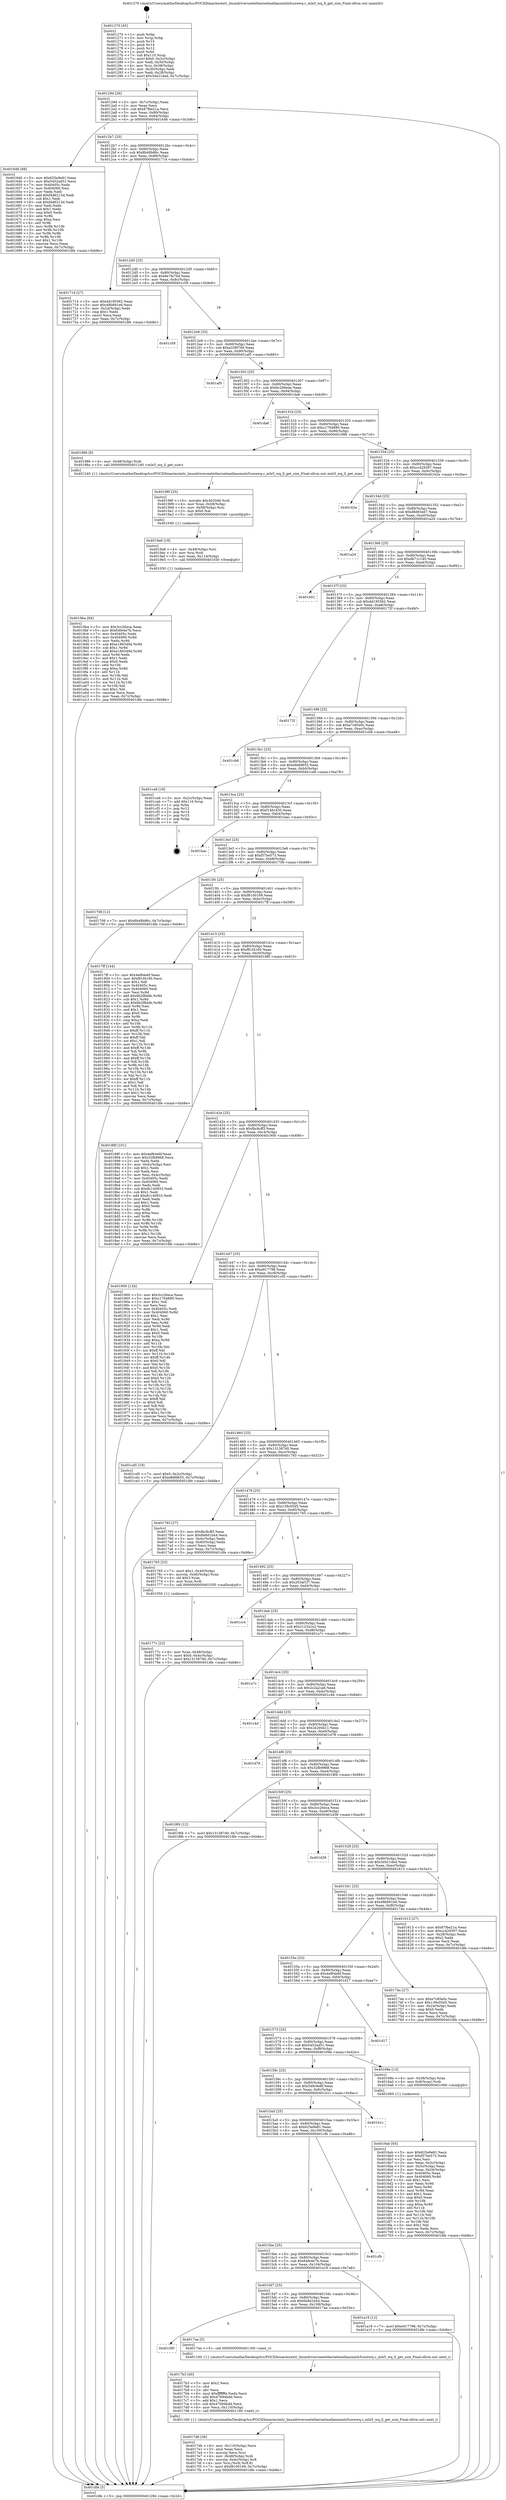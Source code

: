 digraph "0x401270" {
  label = "0x401270 (/mnt/c/Users/mathe/Desktop/tcc/POCII/binaries/extr_linuxdriversnetethernetmellanoxmlx5corewq.c_mlx5_wq_ll_get_size_Final-ollvm.out::main(0))"
  labelloc = "t"
  node[shape=record]

  Entry [label="",width=0.3,height=0.3,shape=circle,fillcolor=black,style=filled]
  "0x40129d" [label="{
     0x40129d [26]\l
     | [instrs]\l
     &nbsp;&nbsp;0x40129d \<+3\>: mov -0x7c(%rbp),%eax\l
     &nbsp;&nbsp;0x4012a0 \<+2\>: mov %eax,%ecx\l
     &nbsp;&nbsp;0x4012a2 \<+6\>: sub $0x87fbe21a,%ecx\l
     &nbsp;&nbsp;0x4012a8 \<+3\>: mov %eax,-0x80(%rbp)\l
     &nbsp;&nbsp;0x4012ab \<+6\>: mov %ecx,-0x84(%rbp)\l
     &nbsp;&nbsp;0x4012b1 \<+6\>: je 0000000000401646 \<main+0x3d6\>\l
  }"]
  "0x401646" [label="{
     0x401646 [88]\l
     | [instrs]\l
     &nbsp;&nbsp;0x401646 \<+5\>: mov $0x625e9e81,%eax\l
     &nbsp;&nbsp;0x40164b \<+5\>: mov $0x5452ad51,%ecx\l
     &nbsp;&nbsp;0x401650 \<+7\>: mov 0x40405c,%edx\l
     &nbsp;&nbsp;0x401657 \<+7\>: mov 0x404060,%esi\l
     &nbsp;&nbsp;0x40165e \<+2\>: mov %edx,%edi\l
     &nbsp;&nbsp;0x401660 \<+6\>: add $0xf4d6213d,%edi\l
     &nbsp;&nbsp;0x401666 \<+3\>: sub $0x1,%edi\l
     &nbsp;&nbsp;0x401669 \<+6\>: sub $0xf4d6213d,%edi\l
     &nbsp;&nbsp;0x40166f \<+3\>: imul %edi,%edx\l
     &nbsp;&nbsp;0x401672 \<+3\>: and $0x1,%edx\l
     &nbsp;&nbsp;0x401675 \<+3\>: cmp $0x0,%edx\l
     &nbsp;&nbsp;0x401678 \<+4\>: sete %r8b\l
     &nbsp;&nbsp;0x40167c \<+3\>: cmp $0xa,%esi\l
     &nbsp;&nbsp;0x40167f \<+4\>: setl %r9b\l
     &nbsp;&nbsp;0x401683 \<+3\>: mov %r8b,%r10b\l
     &nbsp;&nbsp;0x401686 \<+3\>: and %r9b,%r10b\l
     &nbsp;&nbsp;0x401689 \<+3\>: xor %r9b,%r8b\l
     &nbsp;&nbsp;0x40168c \<+3\>: or %r8b,%r10b\l
     &nbsp;&nbsp;0x40168f \<+4\>: test $0x1,%r10b\l
     &nbsp;&nbsp;0x401693 \<+3\>: cmovne %ecx,%eax\l
     &nbsp;&nbsp;0x401696 \<+3\>: mov %eax,-0x7c(%rbp)\l
     &nbsp;&nbsp;0x401699 \<+5\>: jmp 0000000000401dfe \<main+0xb8e\>\l
  }"]
  "0x4012b7" [label="{
     0x4012b7 [25]\l
     | [instrs]\l
     &nbsp;&nbsp;0x4012b7 \<+5\>: jmp 00000000004012bc \<main+0x4c\>\l
     &nbsp;&nbsp;0x4012bc \<+3\>: mov -0x80(%rbp),%eax\l
     &nbsp;&nbsp;0x4012bf \<+5\>: sub $0x8b48b86c,%eax\l
     &nbsp;&nbsp;0x4012c4 \<+6\>: mov %eax,-0x88(%rbp)\l
     &nbsp;&nbsp;0x4012ca \<+6\>: je 0000000000401714 \<main+0x4a4\>\l
  }"]
  Exit [label="",width=0.3,height=0.3,shape=circle,fillcolor=black,style=filled,peripheries=2]
  "0x401714" [label="{
     0x401714 [27]\l
     | [instrs]\l
     &nbsp;&nbsp;0x401714 \<+5\>: mov $0xdd195562,%eax\l
     &nbsp;&nbsp;0x401719 \<+5\>: mov $0x48b891e6,%ecx\l
     &nbsp;&nbsp;0x40171e \<+3\>: mov -0x24(%rbp),%edx\l
     &nbsp;&nbsp;0x401721 \<+3\>: cmp $0x1,%edx\l
     &nbsp;&nbsp;0x401724 \<+3\>: cmovl %ecx,%eax\l
     &nbsp;&nbsp;0x401727 \<+3\>: mov %eax,-0x7c(%rbp)\l
     &nbsp;&nbsp;0x40172a \<+5\>: jmp 0000000000401dfe \<main+0xb8e\>\l
  }"]
  "0x4012d0" [label="{
     0x4012d0 [25]\l
     | [instrs]\l
     &nbsp;&nbsp;0x4012d0 \<+5\>: jmp 00000000004012d5 \<main+0x65\>\l
     &nbsp;&nbsp;0x4012d5 \<+3\>: mov -0x80(%rbp),%eax\l
     &nbsp;&nbsp;0x4012d8 \<+5\>: sub $0x8e7fa7bd,%eax\l
     &nbsp;&nbsp;0x4012dd \<+6\>: mov %eax,-0x8c(%rbp)\l
     &nbsp;&nbsp;0x4012e3 \<+6\>: je 0000000000401c59 \<main+0x9e9\>\l
  }"]
  "0x4019ba" [label="{
     0x4019ba [94]\l
     | [instrs]\l
     &nbsp;&nbsp;0x4019ba \<+5\>: mov $0x3cc26eca,%eax\l
     &nbsp;&nbsp;0x4019bf \<+5\>: mov $0x64fe4e7b,%ecx\l
     &nbsp;&nbsp;0x4019c4 \<+7\>: mov 0x40405c,%edx\l
     &nbsp;&nbsp;0x4019cb \<+8\>: mov 0x404060,%r8d\l
     &nbsp;&nbsp;0x4019d3 \<+3\>: mov %edx,%r9d\l
     &nbsp;&nbsp;0x4019d6 \<+7\>: sub $0xe189349d,%r9d\l
     &nbsp;&nbsp;0x4019dd \<+4\>: sub $0x1,%r9d\l
     &nbsp;&nbsp;0x4019e1 \<+7\>: add $0xe189349d,%r9d\l
     &nbsp;&nbsp;0x4019e8 \<+4\>: imul %r9d,%edx\l
     &nbsp;&nbsp;0x4019ec \<+3\>: and $0x1,%edx\l
     &nbsp;&nbsp;0x4019ef \<+3\>: cmp $0x0,%edx\l
     &nbsp;&nbsp;0x4019f2 \<+4\>: sete %r10b\l
     &nbsp;&nbsp;0x4019f6 \<+4\>: cmp $0xa,%r8d\l
     &nbsp;&nbsp;0x4019fa \<+4\>: setl %r11b\l
     &nbsp;&nbsp;0x4019fe \<+3\>: mov %r10b,%bl\l
     &nbsp;&nbsp;0x401a01 \<+3\>: and %r11b,%bl\l
     &nbsp;&nbsp;0x401a04 \<+3\>: xor %r11b,%r10b\l
     &nbsp;&nbsp;0x401a07 \<+3\>: or %r10b,%bl\l
     &nbsp;&nbsp;0x401a0a \<+3\>: test $0x1,%bl\l
     &nbsp;&nbsp;0x401a0d \<+3\>: cmovne %ecx,%eax\l
     &nbsp;&nbsp;0x401a10 \<+3\>: mov %eax,-0x7c(%rbp)\l
     &nbsp;&nbsp;0x401a13 \<+5\>: jmp 0000000000401dfe \<main+0xb8e\>\l
  }"]
  "0x401c59" [label="{
     0x401c59\l
  }", style=dashed]
  "0x4012e9" [label="{
     0x4012e9 [25]\l
     | [instrs]\l
     &nbsp;&nbsp;0x4012e9 \<+5\>: jmp 00000000004012ee \<main+0x7e\>\l
     &nbsp;&nbsp;0x4012ee \<+3\>: mov -0x80(%rbp),%eax\l
     &nbsp;&nbsp;0x4012f1 \<+5\>: sub $0xa338f766,%eax\l
     &nbsp;&nbsp;0x4012f6 \<+6\>: mov %eax,-0x90(%rbp)\l
     &nbsp;&nbsp;0x4012fc \<+6\>: je 0000000000401af5 \<main+0x885\>\l
  }"]
  "0x4019a8" [label="{
     0x4019a8 [18]\l
     | [instrs]\l
     &nbsp;&nbsp;0x4019a8 \<+4\>: mov -0x48(%rbp),%rsi\l
     &nbsp;&nbsp;0x4019ac \<+3\>: mov %rsi,%rdi\l
     &nbsp;&nbsp;0x4019af \<+6\>: mov %eax,-0x114(%rbp)\l
     &nbsp;&nbsp;0x4019b5 \<+5\>: call 0000000000401030 \<free@plt\>\l
     | [calls]\l
     &nbsp;&nbsp;0x401030 \{1\} (unknown)\l
  }"]
  "0x401af5" [label="{
     0x401af5\l
  }", style=dashed]
  "0x401302" [label="{
     0x401302 [25]\l
     | [instrs]\l
     &nbsp;&nbsp;0x401302 \<+5\>: jmp 0000000000401307 \<main+0x97\>\l
     &nbsp;&nbsp;0x401307 \<+3\>: mov -0x80(%rbp),%eax\l
     &nbsp;&nbsp;0x40130a \<+5\>: sub $0xbc266eae,%eax\l
     &nbsp;&nbsp;0x40130f \<+6\>: mov %eax,-0x94(%rbp)\l
     &nbsp;&nbsp;0x401315 \<+6\>: je 0000000000401da6 \<main+0xb36\>\l
  }"]
  "0x40198f" [label="{
     0x40198f [25]\l
     | [instrs]\l
     &nbsp;&nbsp;0x40198f \<+10\>: movabs $0x4020d6,%rdi\l
     &nbsp;&nbsp;0x401999 \<+4\>: mov %rax,-0x58(%rbp)\l
     &nbsp;&nbsp;0x40199d \<+4\>: mov -0x58(%rbp),%rsi\l
     &nbsp;&nbsp;0x4019a1 \<+2\>: mov $0x0,%al\l
     &nbsp;&nbsp;0x4019a3 \<+5\>: call 0000000000401040 \<printf@plt\>\l
     | [calls]\l
     &nbsp;&nbsp;0x401040 \{1\} (unknown)\l
  }"]
  "0x401da6" [label="{
     0x401da6\l
  }", style=dashed]
  "0x40131b" [label="{
     0x40131b [25]\l
     | [instrs]\l
     &nbsp;&nbsp;0x40131b \<+5\>: jmp 0000000000401320 \<main+0xb0\>\l
     &nbsp;&nbsp;0x401320 \<+3\>: mov -0x80(%rbp),%eax\l
     &nbsp;&nbsp;0x401323 \<+5\>: sub $0xc1764890,%eax\l
     &nbsp;&nbsp;0x401328 \<+6\>: mov %eax,-0x98(%rbp)\l
     &nbsp;&nbsp;0x40132e \<+6\>: je 0000000000401986 \<main+0x716\>\l
  }"]
  "0x4017db" [label="{
     0x4017db [36]\l
     | [instrs]\l
     &nbsp;&nbsp;0x4017db \<+6\>: mov -0x110(%rbp),%ecx\l
     &nbsp;&nbsp;0x4017e1 \<+3\>: imul %eax,%ecx\l
     &nbsp;&nbsp;0x4017e4 \<+3\>: movslq %ecx,%rsi\l
     &nbsp;&nbsp;0x4017e7 \<+4\>: mov -0x48(%rbp),%rdi\l
     &nbsp;&nbsp;0x4017eb \<+4\>: movslq -0x4c(%rbp),%r8\l
     &nbsp;&nbsp;0x4017ef \<+4\>: mov %rsi,(%rdi,%r8,8)\l
     &nbsp;&nbsp;0x4017f3 \<+7\>: movl $0xf8100169,-0x7c(%rbp)\l
     &nbsp;&nbsp;0x4017fa \<+5\>: jmp 0000000000401dfe \<main+0xb8e\>\l
  }"]
  "0x401986" [label="{
     0x401986 [9]\l
     | [instrs]\l
     &nbsp;&nbsp;0x401986 \<+4\>: mov -0x48(%rbp),%rdi\l
     &nbsp;&nbsp;0x40198a \<+5\>: call 0000000000401240 \<mlx5_wq_ll_get_size\>\l
     | [calls]\l
     &nbsp;&nbsp;0x401240 \{1\} (/mnt/c/Users/mathe/Desktop/tcc/POCII/binaries/extr_linuxdriversnetethernetmellanoxmlx5corewq.c_mlx5_wq_ll_get_size_Final-ollvm.out::mlx5_wq_ll_get_size)\l
  }"]
  "0x401334" [label="{
     0x401334 [25]\l
     | [instrs]\l
     &nbsp;&nbsp;0x401334 \<+5\>: jmp 0000000000401339 \<main+0xc9\>\l
     &nbsp;&nbsp;0x401339 \<+3\>: mov -0x80(%rbp),%eax\l
     &nbsp;&nbsp;0x40133c \<+5\>: sub $0xcc429397,%eax\l
     &nbsp;&nbsp;0x401341 \<+6\>: mov %eax,-0x9c(%rbp)\l
     &nbsp;&nbsp;0x401347 \<+6\>: je 000000000040162e \<main+0x3be\>\l
  }"]
  "0x4017b3" [label="{
     0x4017b3 [40]\l
     | [instrs]\l
     &nbsp;&nbsp;0x4017b3 \<+5\>: mov $0x2,%ecx\l
     &nbsp;&nbsp;0x4017b8 \<+1\>: cltd\l
     &nbsp;&nbsp;0x4017b9 \<+2\>: idiv %ecx\l
     &nbsp;&nbsp;0x4017bb \<+6\>: imul $0xfffffffe,%edx,%ecx\l
     &nbsp;&nbsp;0x4017c1 \<+6\>: add $0x47b94bdd,%ecx\l
     &nbsp;&nbsp;0x4017c7 \<+3\>: add $0x1,%ecx\l
     &nbsp;&nbsp;0x4017ca \<+6\>: sub $0x47b94bdd,%ecx\l
     &nbsp;&nbsp;0x4017d0 \<+6\>: mov %ecx,-0x110(%rbp)\l
     &nbsp;&nbsp;0x4017d6 \<+5\>: call 0000000000401160 \<next_i\>\l
     | [calls]\l
     &nbsp;&nbsp;0x401160 \{1\} (/mnt/c/Users/mathe/Desktop/tcc/POCII/binaries/extr_linuxdriversnetethernetmellanoxmlx5corewq.c_mlx5_wq_ll_get_size_Final-ollvm.out::next_i)\l
  }"]
  "0x40162e" [label="{
     0x40162e\l
  }", style=dashed]
  "0x40134d" [label="{
     0x40134d [25]\l
     | [instrs]\l
     &nbsp;&nbsp;0x40134d \<+5\>: jmp 0000000000401352 \<main+0xe2\>\l
     &nbsp;&nbsp;0x401352 \<+3\>: mov -0x80(%rbp),%eax\l
     &nbsp;&nbsp;0x401355 \<+5\>: sub $0xd8d83ed7,%eax\l
     &nbsp;&nbsp;0x40135a \<+6\>: mov %eax,-0xa0(%rbp)\l
     &nbsp;&nbsp;0x401360 \<+6\>: je 0000000000401a24 \<main+0x7b4\>\l
  }"]
  "0x4015f0" [label="{
     0x4015f0\l
  }", style=dashed]
  "0x401a24" [label="{
     0x401a24\l
  }", style=dashed]
  "0x401366" [label="{
     0x401366 [25]\l
     | [instrs]\l
     &nbsp;&nbsp;0x401366 \<+5\>: jmp 000000000040136b \<main+0xfb\>\l
     &nbsp;&nbsp;0x40136b \<+3\>: mov -0x80(%rbp),%eax\l
     &nbsp;&nbsp;0x40136e \<+5\>: sub $0xdb71c140,%eax\l
     &nbsp;&nbsp;0x401373 \<+6\>: mov %eax,-0xa4(%rbp)\l
     &nbsp;&nbsp;0x401379 \<+6\>: je 0000000000401b01 \<main+0x891\>\l
  }"]
  "0x4017ae" [label="{
     0x4017ae [5]\l
     | [instrs]\l
     &nbsp;&nbsp;0x4017ae \<+5\>: call 0000000000401160 \<next_i\>\l
     | [calls]\l
     &nbsp;&nbsp;0x401160 \{1\} (/mnt/c/Users/mathe/Desktop/tcc/POCII/binaries/extr_linuxdriversnetethernetmellanoxmlx5corewq.c_mlx5_wq_ll_get_size_Final-ollvm.out::next_i)\l
  }"]
  "0x401b01" [label="{
     0x401b01\l
  }", style=dashed]
  "0x40137f" [label="{
     0x40137f [25]\l
     | [instrs]\l
     &nbsp;&nbsp;0x40137f \<+5\>: jmp 0000000000401384 \<main+0x114\>\l
     &nbsp;&nbsp;0x401384 \<+3\>: mov -0x80(%rbp),%eax\l
     &nbsp;&nbsp;0x401387 \<+5\>: sub $0xdd195562,%eax\l
     &nbsp;&nbsp;0x40138c \<+6\>: mov %eax,-0xa8(%rbp)\l
     &nbsp;&nbsp;0x401392 \<+6\>: je 000000000040172f \<main+0x4bf\>\l
  }"]
  "0x4015d7" [label="{
     0x4015d7 [25]\l
     | [instrs]\l
     &nbsp;&nbsp;0x4015d7 \<+5\>: jmp 00000000004015dc \<main+0x36c\>\l
     &nbsp;&nbsp;0x4015dc \<+3\>: mov -0x80(%rbp),%eax\l
     &nbsp;&nbsp;0x4015df \<+5\>: sub $0x6b8d1b44,%eax\l
     &nbsp;&nbsp;0x4015e4 \<+6\>: mov %eax,-0x108(%rbp)\l
     &nbsp;&nbsp;0x4015ea \<+6\>: je 00000000004017ae \<main+0x53e\>\l
  }"]
  "0x40172f" [label="{
     0x40172f\l
  }", style=dashed]
  "0x401398" [label="{
     0x401398 [25]\l
     | [instrs]\l
     &nbsp;&nbsp;0x401398 \<+5\>: jmp 000000000040139d \<main+0x12d\>\l
     &nbsp;&nbsp;0x40139d \<+3\>: mov -0x80(%rbp),%eax\l
     &nbsp;&nbsp;0x4013a0 \<+5\>: sub $0xe7c85e0c,%eax\l
     &nbsp;&nbsp;0x4013a5 \<+6\>: mov %eax,-0xac(%rbp)\l
     &nbsp;&nbsp;0x4013ab \<+6\>: je 0000000000401cb8 \<main+0xa48\>\l
  }"]
  "0x401a18" [label="{
     0x401a18 [12]\l
     | [instrs]\l
     &nbsp;&nbsp;0x401a18 \<+7\>: movl $0xe917798,-0x7c(%rbp)\l
     &nbsp;&nbsp;0x401a1f \<+5\>: jmp 0000000000401dfe \<main+0xb8e\>\l
  }"]
  "0x401cb8" [label="{
     0x401cb8\l
  }", style=dashed]
  "0x4013b1" [label="{
     0x4013b1 [25]\l
     | [instrs]\l
     &nbsp;&nbsp;0x4013b1 \<+5\>: jmp 00000000004013b6 \<main+0x146\>\l
     &nbsp;&nbsp;0x4013b6 \<+3\>: mov -0x80(%rbp),%eax\l
     &nbsp;&nbsp;0x4013b9 \<+5\>: sub $0xe8dfd655,%eax\l
     &nbsp;&nbsp;0x4013be \<+6\>: mov %eax,-0xb0(%rbp)\l
     &nbsp;&nbsp;0x4013c4 \<+6\>: je 0000000000401ce8 \<main+0xa78\>\l
  }"]
  "0x4015be" [label="{
     0x4015be [25]\l
     | [instrs]\l
     &nbsp;&nbsp;0x4015be \<+5\>: jmp 00000000004015c3 \<main+0x353\>\l
     &nbsp;&nbsp;0x4015c3 \<+3\>: mov -0x80(%rbp),%eax\l
     &nbsp;&nbsp;0x4015c6 \<+5\>: sub $0x64fe4e7b,%eax\l
     &nbsp;&nbsp;0x4015cb \<+6\>: mov %eax,-0x104(%rbp)\l
     &nbsp;&nbsp;0x4015d1 \<+6\>: je 0000000000401a18 \<main+0x7a8\>\l
  }"]
  "0x401ce8" [label="{
     0x401ce8 [19]\l
     | [instrs]\l
     &nbsp;&nbsp;0x401ce8 \<+3\>: mov -0x2c(%rbp),%eax\l
     &nbsp;&nbsp;0x401ceb \<+7\>: add $0x110,%rsp\l
     &nbsp;&nbsp;0x401cf2 \<+1\>: pop %rbx\l
     &nbsp;&nbsp;0x401cf3 \<+2\>: pop %r12\l
     &nbsp;&nbsp;0x401cf5 \<+2\>: pop %r14\l
     &nbsp;&nbsp;0x401cf7 \<+2\>: pop %r15\l
     &nbsp;&nbsp;0x401cf9 \<+1\>: pop %rbp\l
     &nbsp;&nbsp;0x401cfa \<+1\>: ret\l
  }"]
  "0x4013ca" [label="{
     0x4013ca [25]\l
     | [instrs]\l
     &nbsp;&nbsp;0x4013ca \<+5\>: jmp 00000000004013cf \<main+0x15f\>\l
     &nbsp;&nbsp;0x4013cf \<+3\>: mov -0x80(%rbp),%eax\l
     &nbsp;&nbsp;0x4013d2 \<+5\>: sub $0xf146c430,%eax\l
     &nbsp;&nbsp;0x4013d7 \<+6\>: mov %eax,-0xb4(%rbp)\l
     &nbsp;&nbsp;0x4013dd \<+6\>: je 0000000000401bac \<main+0x93c\>\l
  }"]
  "0x401cfb" [label="{
     0x401cfb\l
  }", style=dashed]
  "0x401bac" [label="{
     0x401bac\l
  }", style=dashed]
  "0x4013e3" [label="{
     0x4013e3 [25]\l
     | [instrs]\l
     &nbsp;&nbsp;0x4013e3 \<+5\>: jmp 00000000004013e8 \<main+0x178\>\l
     &nbsp;&nbsp;0x4013e8 \<+3\>: mov -0x80(%rbp),%eax\l
     &nbsp;&nbsp;0x4013eb \<+5\>: sub $0xf57be573,%eax\l
     &nbsp;&nbsp;0x4013f0 \<+6\>: mov %eax,-0xb8(%rbp)\l
     &nbsp;&nbsp;0x4013f6 \<+6\>: je 0000000000401708 \<main+0x498\>\l
  }"]
  "0x4015a5" [label="{
     0x4015a5 [25]\l
     | [instrs]\l
     &nbsp;&nbsp;0x4015a5 \<+5\>: jmp 00000000004015aa \<main+0x33a\>\l
     &nbsp;&nbsp;0x4015aa \<+3\>: mov -0x80(%rbp),%eax\l
     &nbsp;&nbsp;0x4015ad \<+5\>: sub $0x625e9e81,%eax\l
     &nbsp;&nbsp;0x4015b2 \<+6\>: mov %eax,-0x100(%rbp)\l
     &nbsp;&nbsp;0x4015b8 \<+6\>: je 0000000000401cfb \<main+0xa8b\>\l
  }"]
  "0x401708" [label="{
     0x401708 [12]\l
     | [instrs]\l
     &nbsp;&nbsp;0x401708 \<+7\>: movl $0x8b48b86c,-0x7c(%rbp)\l
     &nbsp;&nbsp;0x40170f \<+5\>: jmp 0000000000401dfe \<main+0xb8e\>\l
  }"]
  "0x4013fc" [label="{
     0x4013fc [25]\l
     | [instrs]\l
     &nbsp;&nbsp;0x4013fc \<+5\>: jmp 0000000000401401 \<main+0x191\>\l
     &nbsp;&nbsp;0x401401 \<+3\>: mov -0x80(%rbp),%eax\l
     &nbsp;&nbsp;0x401404 \<+5\>: sub $0xf8100169,%eax\l
     &nbsp;&nbsp;0x401409 \<+6\>: mov %eax,-0xbc(%rbp)\l
     &nbsp;&nbsp;0x40140f \<+6\>: je 00000000004017ff \<main+0x58f\>\l
  }"]
  "0x401b1c" [label="{
     0x401b1c\l
  }", style=dashed]
  "0x4017ff" [label="{
     0x4017ff [144]\l
     | [instrs]\l
     &nbsp;&nbsp;0x4017ff \<+5\>: mov $0x4ef64e6f,%eax\l
     &nbsp;&nbsp;0x401804 \<+5\>: mov $0xf81f4160,%ecx\l
     &nbsp;&nbsp;0x401809 \<+2\>: mov $0x1,%dl\l
     &nbsp;&nbsp;0x40180b \<+7\>: mov 0x40405c,%esi\l
     &nbsp;&nbsp;0x401812 \<+7\>: mov 0x404060,%edi\l
     &nbsp;&nbsp;0x401819 \<+3\>: mov %esi,%r8d\l
     &nbsp;&nbsp;0x40181c \<+7\>: add $0x6b2f8ddb,%r8d\l
     &nbsp;&nbsp;0x401823 \<+4\>: sub $0x1,%r8d\l
     &nbsp;&nbsp;0x401827 \<+7\>: sub $0x6b2f8ddb,%r8d\l
     &nbsp;&nbsp;0x40182e \<+4\>: imul %r8d,%esi\l
     &nbsp;&nbsp;0x401832 \<+3\>: and $0x1,%esi\l
     &nbsp;&nbsp;0x401835 \<+3\>: cmp $0x0,%esi\l
     &nbsp;&nbsp;0x401838 \<+4\>: sete %r9b\l
     &nbsp;&nbsp;0x40183c \<+3\>: cmp $0xa,%edi\l
     &nbsp;&nbsp;0x40183f \<+4\>: setl %r10b\l
     &nbsp;&nbsp;0x401843 \<+3\>: mov %r9b,%r11b\l
     &nbsp;&nbsp;0x401846 \<+4\>: xor $0xff,%r11b\l
     &nbsp;&nbsp;0x40184a \<+3\>: mov %r10b,%bl\l
     &nbsp;&nbsp;0x40184d \<+3\>: xor $0xff,%bl\l
     &nbsp;&nbsp;0x401850 \<+3\>: xor $0x1,%dl\l
     &nbsp;&nbsp;0x401853 \<+3\>: mov %r11b,%r14b\l
     &nbsp;&nbsp;0x401856 \<+4\>: and $0xff,%r14b\l
     &nbsp;&nbsp;0x40185a \<+3\>: and %dl,%r9b\l
     &nbsp;&nbsp;0x40185d \<+3\>: mov %bl,%r15b\l
     &nbsp;&nbsp;0x401860 \<+4\>: and $0xff,%r15b\l
     &nbsp;&nbsp;0x401864 \<+3\>: and %dl,%r10b\l
     &nbsp;&nbsp;0x401867 \<+3\>: or %r9b,%r14b\l
     &nbsp;&nbsp;0x40186a \<+3\>: or %r10b,%r15b\l
     &nbsp;&nbsp;0x40186d \<+3\>: xor %r15b,%r14b\l
     &nbsp;&nbsp;0x401870 \<+3\>: or %bl,%r11b\l
     &nbsp;&nbsp;0x401873 \<+4\>: xor $0xff,%r11b\l
     &nbsp;&nbsp;0x401877 \<+3\>: or $0x1,%dl\l
     &nbsp;&nbsp;0x40187a \<+3\>: and %dl,%r11b\l
     &nbsp;&nbsp;0x40187d \<+3\>: or %r11b,%r14b\l
     &nbsp;&nbsp;0x401880 \<+4\>: test $0x1,%r14b\l
     &nbsp;&nbsp;0x401884 \<+3\>: cmovne %ecx,%eax\l
     &nbsp;&nbsp;0x401887 \<+3\>: mov %eax,-0x7c(%rbp)\l
     &nbsp;&nbsp;0x40188a \<+5\>: jmp 0000000000401dfe \<main+0xb8e\>\l
  }"]
  "0x401415" [label="{
     0x401415 [25]\l
     | [instrs]\l
     &nbsp;&nbsp;0x401415 \<+5\>: jmp 000000000040141a \<main+0x1aa\>\l
     &nbsp;&nbsp;0x40141a \<+3\>: mov -0x80(%rbp),%eax\l
     &nbsp;&nbsp;0x40141d \<+5\>: sub $0xf81f4160,%eax\l
     &nbsp;&nbsp;0x401422 \<+6\>: mov %eax,-0xc0(%rbp)\l
     &nbsp;&nbsp;0x401428 \<+6\>: je 000000000040188f \<main+0x61f\>\l
  }"]
  "0x40177c" [label="{
     0x40177c [23]\l
     | [instrs]\l
     &nbsp;&nbsp;0x40177c \<+4\>: mov %rax,-0x48(%rbp)\l
     &nbsp;&nbsp;0x401780 \<+7\>: movl $0x0,-0x4c(%rbp)\l
     &nbsp;&nbsp;0x401787 \<+7\>: movl $0x131387d0,-0x7c(%rbp)\l
     &nbsp;&nbsp;0x40178e \<+5\>: jmp 0000000000401dfe \<main+0xb8e\>\l
  }"]
  "0x40188f" [label="{
     0x40188f [101]\l
     | [instrs]\l
     &nbsp;&nbsp;0x40188f \<+5\>: mov $0x4ef64e6f,%eax\l
     &nbsp;&nbsp;0x401894 \<+5\>: mov $0x32fb9968,%ecx\l
     &nbsp;&nbsp;0x401899 \<+2\>: xor %edx,%edx\l
     &nbsp;&nbsp;0x40189b \<+3\>: mov -0x4c(%rbp),%esi\l
     &nbsp;&nbsp;0x40189e \<+3\>: sub $0x1,%edx\l
     &nbsp;&nbsp;0x4018a1 \<+2\>: sub %edx,%esi\l
     &nbsp;&nbsp;0x4018a3 \<+3\>: mov %esi,-0x4c(%rbp)\l
     &nbsp;&nbsp;0x4018a6 \<+7\>: mov 0x40405c,%edx\l
     &nbsp;&nbsp;0x4018ad \<+7\>: mov 0x404060,%esi\l
     &nbsp;&nbsp;0x4018b4 \<+2\>: mov %edx,%edi\l
     &nbsp;&nbsp;0x4018b6 \<+6\>: sub $0x8c140933,%edi\l
     &nbsp;&nbsp;0x4018bc \<+3\>: sub $0x1,%edi\l
     &nbsp;&nbsp;0x4018bf \<+6\>: add $0x8c140933,%edi\l
     &nbsp;&nbsp;0x4018c5 \<+3\>: imul %edi,%edx\l
     &nbsp;&nbsp;0x4018c8 \<+3\>: and $0x1,%edx\l
     &nbsp;&nbsp;0x4018cb \<+3\>: cmp $0x0,%edx\l
     &nbsp;&nbsp;0x4018ce \<+4\>: sete %r8b\l
     &nbsp;&nbsp;0x4018d2 \<+3\>: cmp $0xa,%esi\l
     &nbsp;&nbsp;0x4018d5 \<+4\>: setl %r9b\l
     &nbsp;&nbsp;0x4018d9 \<+3\>: mov %r8b,%r10b\l
     &nbsp;&nbsp;0x4018dc \<+3\>: and %r9b,%r10b\l
     &nbsp;&nbsp;0x4018df \<+3\>: xor %r9b,%r8b\l
     &nbsp;&nbsp;0x4018e2 \<+3\>: or %r8b,%r10b\l
     &nbsp;&nbsp;0x4018e5 \<+4\>: test $0x1,%r10b\l
     &nbsp;&nbsp;0x4018e9 \<+3\>: cmovne %ecx,%eax\l
     &nbsp;&nbsp;0x4018ec \<+3\>: mov %eax,-0x7c(%rbp)\l
     &nbsp;&nbsp;0x4018ef \<+5\>: jmp 0000000000401dfe \<main+0xb8e\>\l
  }"]
  "0x40142e" [label="{
     0x40142e [25]\l
     | [instrs]\l
     &nbsp;&nbsp;0x40142e \<+5\>: jmp 0000000000401433 \<main+0x1c3\>\l
     &nbsp;&nbsp;0x401433 \<+3\>: mov -0x80(%rbp),%eax\l
     &nbsp;&nbsp;0x401436 \<+5\>: sub $0xfbc8cff3,%eax\l
     &nbsp;&nbsp;0x40143b \<+6\>: mov %eax,-0xc4(%rbp)\l
     &nbsp;&nbsp;0x401441 \<+6\>: je 0000000000401900 \<main+0x690\>\l
  }"]
  "0x4016ab" [label="{
     0x4016ab [93]\l
     | [instrs]\l
     &nbsp;&nbsp;0x4016ab \<+5\>: mov $0x625e9e81,%ecx\l
     &nbsp;&nbsp;0x4016b0 \<+5\>: mov $0xf57be573,%edx\l
     &nbsp;&nbsp;0x4016b5 \<+2\>: xor %esi,%esi\l
     &nbsp;&nbsp;0x4016b7 \<+3\>: mov %eax,-0x3c(%rbp)\l
     &nbsp;&nbsp;0x4016ba \<+3\>: mov -0x3c(%rbp),%eax\l
     &nbsp;&nbsp;0x4016bd \<+3\>: mov %eax,-0x24(%rbp)\l
     &nbsp;&nbsp;0x4016c0 \<+7\>: mov 0x40405c,%eax\l
     &nbsp;&nbsp;0x4016c7 \<+8\>: mov 0x404060,%r8d\l
     &nbsp;&nbsp;0x4016cf \<+3\>: sub $0x1,%esi\l
     &nbsp;&nbsp;0x4016d2 \<+3\>: mov %eax,%r9d\l
     &nbsp;&nbsp;0x4016d5 \<+3\>: add %esi,%r9d\l
     &nbsp;&nbsp;0x4016d8 \<+4\>: imul %r9d,%eax\l
     &nbsp;&nbsp;0x4016dc \<+3\>: and $0x1,%eax\l
     &nbsp;&nbsp;0x4016df \<+3\>: cmp $0x0,%eax\l
     &nbsp;&nbsp;0x4016e2 \<+4\>: sete %r10b\l
     &nbsp;&nbsp;0x4016e6 \<+4\>: cmp $0xa,%r8d\l
     &nbsp;&nbsp;0x4016ea \<+4\>: setl %r11b\l
     &nbsp;&nbsp;0x4016ee \<+3\>: mov %r10b,%bl\l
     &nbsp;&nbsp;0x4016f1 \<+3\>: and %r11b,%bl\l
     &nbsp;&nbsp;0x4016f4 \<+3\>: xor %r11b,%r10b\l
     &nbsp;&nbsp;0x4016f7 \<+3\>: or %r10b,%bl\l
     &nbsp;&nbsp;0x4016fa \<+3\>: test $0x1,%bl\l
     &nbsp;&nbsp;0x4016fd \<+3\>: cmovne %edx,%ecx\l
     &nbsp;&nbsp;0x401700 \<+3\>: mov %ecx,-0x7c(%rbp)\l
     &nbsp;&nbsp;0x401703 \<+5\>: jmp 0000000000401dfe \<main+0xb8e\>\l
  }"]
  "0x401900" [label="{
     0x401900 [134]\l
     | [instrs]\l
     &nbsp;&nbsp;0x401900 \<+5\>: mov $0x3cc26eca,%eax\l
     &nbsp;&nbsp;0x401905 \<+5\>: mov $0xc1764890,%ecx\l
     &nbsp;&nbsp;0x40190a \<+2\>: mov $0x1,%dl\l
     &nbsp;&nbsp;0x40190c \<+2\>: xor %esi,%esi\l
     &nbsp;&nbsp;0x40190e \<+7\>: mov 0x40405c,%edi\l
     &nbsp;&nbsp;0x401915 \<+8\>: mov 0x404060,%r8d\l
     &nbsp;&nbsp;0x40191d \<+3\>: sub $0x1,%esi\l
     &nbsp;&nbsp;0x401920 \<+3\>: mov %edi,%r9d\l
     &nbsp;&nbsp;0x401923 \<+3\>: add %esi,%r9d\l
     &nbsp;&nbsp;0x401926 \<+4\>: imul %r9d,%edi\l
     &nbsp;&nbsp;0x40192a \<+3\>: and $0x1,%edi\l
     &nbsp;&nbsp;0x40192d \<+3\>: cmp $0x0,%edi\l
     &nbsp;&nbsp;0x401930 \<+4\>: sete %r10b\l
     &nbsp;&nbsp;0x401934 \<+4\>: cmp $0xa,%r8d\l
     &nbsp;&nbsp;0x401938 \<+4\>: setl %r11b\l
     &nbsp;&nbsp;0x40193c \<+3\>: mov %r10b,%bl\l
     &nbsp;&nbsp;0x40193f \<+3\>: xor $0xff,%bl\l
     &nbsp;&nbsp;0x401942 \<+3\>: mov %r11b,%r14b\l
     &nbsp;&nbsp;0x401945 \<+4\>: xor $0xff,%r14b\l
     &nbsp;&nbsp;0x401949 \<+3\>: xor $0x0,%dl\l
     &nbsp;&nbsp;0x40194c \<+3\>: mov %bl,%r15b\l
     &nbsp;&nbsp;0x40194f \<+4\>: and $0x0,%r15b\l
     &nbsp;&nbsp;0x401953 \<+3\>: and %dl,%r10b\l
     &nbsp;&nbsp;0x401956 \<+3\>: mov %r14b,%r12b\l
     &nbsp;&nbsp;0x401959 \<+4\>: and $0x0,%r12b\l
     &nbsp;&nbsp;0x40195d \<+3\>: and %dl,%r11b\l
     &nbsp;&nbsp;0x401960 \<+3\>: or %r10b,%r15b\l
     &nbsp;&nbsp;0x401963 \<+3\>: or %r11b,%r12b\l
     &nbsp;&nbsp;0x401966 \<+3\>: xor %r12b,%r15b\l
     &nbsp;&nbsp;0x401969 \<+3\>: or %r14b,%bl\l
     &nbsp;&nbsp;0x40196c \<+3\>: xor $0xff,%bl\l
     &nbsp;&nbsp;0x40196f \<+3\>: or $0x0,%dl\l
     &nbsp;&nbsp;0x401972 \<+2\>: and %dl,%bl\l
     &nbsp;&nbsp;0x401974 \<+3\>: or %bl,%r15b\l
     &nbsp;&nbsp;0x401977 \<+4\>: test $0x1,%r15b\l
     &nbsp;&nbsp;0x40197b \<+3\>: cmovne %ecx,%eax\l
     &nbsp;&nbsp;0x40197e \<+3\>: mov %eax,-0x7c(%rbp)\l
     &nbsp;&nbsp;0x401981 \<+5\>: jmp 0000000000401dfe \<main+0xb8e\>\l
  }"]
  "0x401447" [label="{
     0x401447 [25]\l
     | [instrs]\l
     &nbsp;&nbsp;0x401447 \<+5\>: jmp 000000000040144c \<main+0x1dc\>\l
     &nbsp;&nbsp;0x40144c \<+3\>: mov -0x80(%rbp),%eax\l
     &nbsp;&nbsp;0x40144f \<+5\>: sub $0xe917798,%eax\l
     &nbsp;&nbsp;0x401454 \<+6\>: mov %eax,-0xc8(%rbp)\l
     &nbsp;&nbsp;0x40145a \<+6\>: je 0000000000401cd5 \<main+0xa65\>\l
  }"]
  "0x40158c" [label="{
     0x40158c [25]\l
     | [instrs]\l
     &nbsp;&nbsp;0x40158c \<+5\>: jmp 0000000000401591 \<main+0x321\>\l
     &nbsp;&nbsp;0x401591 \<+3\>: mov -0x80(%rbp),%eax\l
     &nbsp;&nbsp;0x401594 \<+5\>: sub $0x548c9e8f,%eax\l
     &nbsp;&nbsp;0x401599 \<+6\>: mov %eax,-0xfc(%rbp)\l
     &nbsp;&nbsp;0x40159f \<+6\>: je 0000000000401b1c \<main+0x8ac\>\l
  }"]
  "0x401cd5" [label="{
     0x401cd5 [19]\l
     | [instrs]\l
     &nbsp;&nbsp;0x401cd5 \<+7\>: movl $0x0,-0x2c(%rbp)\l
     &nbsp;&nbsp;0x401cdc \<+7\>: movl $0xe8dfd655,-0x7c(%rbp)\l
     &nbsp;&nbsp;0x401ce3 \<+5\>: jmp 0000000000401dfe \<main+0xb8e\>\l
  }"]
  "0x401460" [label="{
     0x401460 [25]\l
     | [instrs]\l
     &nbsp;&nbsp;0x401460 \<+5\>: jmp 0000000000401465 \<main+0x1f5\>\l
     &nbsp;&nbsp;0x401465 \<+3\>: mov -0x80(%rbp),%eax\l
     &nbsp;&nbsp;0x401468 \<+5\>: sub $0x131387d0,%eax\l
     &nbsp;&nbsp;0x40146d \<+6\>: mov %eax,-0xcc(%rbp)\l
     &nbsp;&nbsp;0x401473 \<+6\>: je 0000000000401793 \<main+0x523\>\l
  }"]
  "0x40169e" [label="{
     0x40169e [13]\l
     | [instrs]\l
     &nbsp;&nbsp;0x40169e \<+4\>: mov -0x38(%rbp),%rax\l
     &nbsp;&nbsp;0x4016a2 \<+4\>: mov 0x8(%rax),%rdi\l
     &nbsp;&nbsp;0x4016a6 \<+5\>: call 0000000000401060 \<atoi@plt\>\l
     | [calls]\l
     &nbsp;&nbsp;0x401060 \{1\} (unknown)\l
  }"]
  "0x401793" [label="{
     0x401793 [27]\l
     | [instrs]\l
     &nbsp;&nbsp;0x401793 \<+5\>: mov $0xfbc8cff3,%eax\l
     &nbsp;&nbsp;0x401798 \<+5\>: mov $0x6b8d1b44,%ecx\l
     &nbsp;&nbsp;0x40179d \<+3\>: mov -0x4c(%rbp),%edx\l
     &nbsp;&nbsp;0x4017a0 \<+3\>: cmp -0x40(%rbp),%edx\l
     &nbsp;&nbsp;0x4017a3 \<+3\>: cmovl %ecx,%eax\l
     &nbsp;&nbsp;0x4017a6 \<+3\>: mov %eax,-0x7c(%rbp)\l
     &nbsp;&nbsp;0x4017a9 \<+5\>: jmp 0000000000401dfe \<main+0xb8e\>\l
  }"]
  "0x401479" [label="{
     0x401479 [25]\l
     | [instrs]\l
     &nbsp;&nbsp;0x401479 \<+5\>: jmp 000000000040147e \<main+0x20e\>\l
     &nbsp;&nbsp;0x40147e \<+3\>: mov -0x80(%rbp),%eax\l
     &nbsp;&nbsp;0x401481 \<+5\>: sub $0x139c05d5,%eax\l
     &nbsp;&nbsp;0x401486 \<+6\>: mov %eax,-0xd0(%rbp)\l
     &nbsp;&nbsp;0x40148c \<+6\>: je 0000000000401765 \<main+0x4f5\>\l
  }"]
  "0x401573" [label="{
     0x401573 [25]\l
     | [instrs]\l
     &nbsp;&nbsp;0x401573 \<+5\>: jmp 0000000000401578 \<main+0x308\>\l
     &nbsp;&nbsp;0x401578 \<+3\>: mov -0x80(%rbp),%eax\l
     &nbsp;&nbsp;0x40157b \<+5\>: sub $0x5452ad51,%eax\l
     &nbsp;&nbsp;0x401580 \<+6\>: mov %eax,-0xf8(%rbp)\l
     &nbsp;&nbsp;0x401586 \<+6\>: je 000000000040169e \<main+0x42e\>\l
  }"]
  "0x401765" [label="{
     0x401765 [23]\l
     | [instrs]\l
     &nbsp;&nbsp;0x401765 \<+7\>: movl $0x1,-0x40(%rbp)\l
     &nbsp;&nbsp;0x40176c \<+4\>: movslq -0x40(%rbp),%rax\l
     &nbsp;&nbsp;0x401770 \<+4\>: shl $0x3,%rax\l
     &nbsp;&nbsp;0x401774 \<+3\>: mov %rax,%rdi\l
     &nbsp;&nbsp;0x401777 \<+5\>: call 0000000000401050 \<malloc@plt\>\l
     | [calls]\l
     &nbsp;&nbsp;0x401050 \{1\} (unknown)\l
  }"]
  "0x401492" [label="{
     0x401492 [25]\l
     | [instrs]\l
     &nbsp;&nbsp;0x401492 \<+5\>: jmp 0000000000401497 \<main+0x227\>\l
     &nbsp;&nbsp;0x401497 \<+3\>: mov -0x80(%rbp),%eax\l
     &nbsp;&nbsp;0x40149a \<+5\>: sub $0x203af1f7,%eax\l
     &nbsp;&nbsp;0x40149f \<+6\>: mov %eax,-0xd4(%rbp)\l
     &nbsp;&nbsp;0x4014a5 \<+6\>: je 0000000000401cc4 \<main+0xa54\>\l
  }"]
  "0x401d17" [label="{
     0x401d17\l
  }", style=dashed]
  "0x401cc4" [label="{
     0x401cc4\l
  }", style=dashed]
  "0x4014ab" [label="{
     0x4014ab [25]\l
     | [instrs]\l
     &nbsp;&nbsp;0x4014ab \<+5\>: jmp 00000000004014b0 \<main+0x240\>\l
     &nbsp;&nbsp;0x4014b0 \<+3\>: mov -0x80(%rbp),%eax\l
     &nbsp;&nbsp;0x4014b3 \<+5\>: sub $0x212341e2,%eax\l
     &nbsp;&nbsp;0x4014b8 \<+6\>: mov %eax,-0xd8(%rbp)\l
     &nbsp;&nbsp;0x4014be \<+6\>: je 0000000000401a7c \<main+0x80c\>\l
  }"]
  "0x40155a" [label="{
     0x40155a [25]\l
     | [instrs]\l
     &nbsp;&nbsp;0x40155a \<+5\>: jmp 000000000040155f \<main+0x2ef\>\l
     &nbsp;&nbsp;0x40155f \<+3\>: mov -0x80(%rbp),%eax\l
     &nbsp;&nbsp;0x401562 \<+5\>: sub $0x4ef64e6f,%eax\l
     &nbsp;&nbsp;0x401567 \<+6\>: mov %eax,-0xf4(%rbp)\l
     &nbsp;&nbsp;0x40156d \<+6\>: je 0000000000401d17 \<main+0xaa7\>\l
  }"]
  "0x401a7c" [label="{
     0x401a7c\l
  }", style=dashed]
  "0x4014c4" [label="{
     0x4014c4 [25]\l
     | [instrs]\l
     &nbsp;&nbsp;0x4014c4 \<+5\>: jmp 00000000004014c9 \<main+0x259\>\l
     &nbsp;&nbsp;0x4014c9 \<+3\>: mov -0x80(%rbp),%eax\l
     &nbsp;&nbsp;0x4014cc \<+5\>: sub $0x2c2a2ca6,%eax\l
     &nbsp;&nbsp;0x4014d1 \<+6\>: mov %eax,-0xdc(%rbp)\l
     &nbsp;&nbsp;0x4014d7 \<+6\>: je 0000000000401c4d \<main+0x9dd\>\l
  }"]
  "0x40174a" [label="{
     0x40174a [27]\l
     | [instrs]\l
     &nbsp;&nbsp;0x40174a \<+5\>: mov $0xe7c85e0c,%eax\l
     &nbsp;&nbsp;0x40174f \<+5\>: mov $0x139c05d5,%ecx\l
     &nbsp;&nbsp;0x401754 \<+3\>: mov -0x24(%rbp),%edx\l
     &nbsp;&nbsp;0x401757 \<+3\>: cmp $0x0,%edx\l
     &nbsp;&nbsp;0x40175a \<+3\>: cmove %ecx,%eax\l
     &nbsp;&nbsp;0x40175d \<+3\>: mov %eax,-0x7c(%rbp)\l
     &nbsp;&nbsp;0x401760 \<+5\>: jmp 0000000000401dfe \<main+0xb8e\>\l
  }"]
  "0x401c4d" [label="{
     0x401c4d\l
  }", style=dashed]
  "0x4014dd" [label="{
     0x4014dd [25]\l
     | [instrs]\l
     &nbsp;&nbsp;0x4014dd \<+5\>: jmp 00000000004014e2 \<main+0x272\>\l
     &nbsp;&nbsp;0x4014e2 \<+3\>: mov -0x80(%rbp),%eax\l
     &nbsp;&nbsp;0x4014e5 \<+5\>: sub $0x2e204b11,%eax\l
     &nbsp;&nbsp;0x4014ea \<+6\>: mov %eax,-0xe0(%rbp)\l
     &nbsp;&nbsp;0x4014f0 \<+6\>: je 0000000000401d78 \<main+0xb08\>\l
  }"]
  "0x401270" [label="{
     0x401270 [45]\l
     | [instrs]\l
     &nbsp;&nbsp;0x401270 \<+1\>: push %rbp\l
     &nbsp;&nbsp;0x401271 \<+3\>: mov %rsp,%rbp\l
     &nbsp;&nbsp;0x401274 \<+2\>: push %r15\l
     &nbsp;&nbsp;0x401276 \<+2\>: push %r14\l
     &nbsp;&nbsp;0x401278 \<+2\>: push %r12\l
     &nbsp;&nbsp;0x40127a \<+1\>: push %rbx\l
     &nbsp;&nbsp;0x40127b \<+7\>: sub $0x110,%rsp\l
     &nbsp;&nbsp;0x401282 \<+7\>: movl $0x0,-0x2c(%rbp)\l
     &nbsp;&nbsp;0x401289 \<+3\>: mov %edi,-0x30(%rbp)\l
     &nbsp;&nbsp;0x40128c \<+4\>: mov %rsi,-0x38(%rbp)\l
     &nbsp;&nbsp;0x401290 \<+3\>: mov -0x30(%rbp),%edi\l
     &nbsp;&nbsp;0x401293 \<+3\>: mov %edi,-0x28(%rbp)\l
     &nbsp;&nbsp;0x401296 \<+7\>: movl $0x3d421ded,-0x7c(%rbp)\l
  }"]
  "0x401d78" [label="{
     0x401d78\l
  }", style=dashed]
  "0x4014f6" [label="{
     0x4014f6 [25]\l
     | [instrs]\l
     &nbsp;&nbsp;0x4014f6 \<+5\>: jmp 00000000004014fb \<main+0x28b\>\l
     &nbsp;&nbsp;0x4014fb \<+3\>: mov -0x80(%rbp),%eax\l
     &nbsp;&nbsp;0x4014fe \<+5\>: sub $0x32fb9968,%eax\l
     &nbsp;&nbsp;0x401503 \<+6\>: mov %eax,-0xe4(%rbp)\l
     &nbsp;&nbsp;0x401509 \<+6\>: je 00000000004018f4 \<main+0x684\>\l
  }"]
  "0x401dfe" [label="{
     0x401dfe [5]\l
     | [instrs]\l
     &nbsp;&nbsp;0x401dfe \<+5\>: jmp 000000000040129d \<main+0x2d\>\l
  }"]
  "0x4018f4" [label="{
     0x4018f4 [12]\l
     | [instrs]\l
     &nbsp;&nbsp;0x4018f4 \<+7\>: movl $0x131387d0,-0x7c(%rbp)\l
     &nbsp;&nbsp;0x4018fb \<+5\>: jmp 0000000000401dfe \<main+0xb8e\>\l
  }"]
  "0x40150f" [label="{
     0x40150f [25]\l
     | [instrs]\l
     &nbsp;&nbsp;0x40150f \<+5\>: jmp 0000000000401514 \<main+0x2a4\>\l
     &nbsp;&nbsp;0x401514 \<+3\>: mov -0x80(%rbp),%eax\l
     &nbsp;&nbsp;0x401517 \<+5\>: sub $0x3cc26eca,%eax\l
     &nbsp;&nbsp;0x40151c \<+6\>: mov %eax,-0xe8(%rbp)\l
     &nbsp;&nbsp;0x401522 \<+6\>: je 0000000000401d38 \<main+0xac8\>\l
  }"]
  "0x401541" [label="{
     0x401541 [25]\l
     | [instrs]\l
     &nbsp;&nbsp;0x401541 \<+5\>: jmp 0000000000401546 \<main+0x2d6\>\l
     &nbsp;&nbsp;0x401546 \<+3\>: mov -0x80(%rbp),%eax\l
     &nbsp;&nbsp;0x401549 \<+5\>: sub $0x48b891e6,%eax\l
     &nbsp;&nbsp;0x40154e \<+6\>: mov %eax,-0xf0(%rbp)\l
     &nbsp;&nbsp;0x401554 \<+6\>: je 000000000040174a \<main+0x4da\>\l
  }"]
  "0x401d38" [label="{
     0x401d38\l
  }", style=dashed]
  "0x401528" [label="{
     0x401528 [25]\l
     | [instrs]\l
     &nbsp;&nbsp;0x401528 \<+5\>: jmp 000000000040152d \<main+0x2bd\>\l
     &nbsp;&nbsp;0x40152d \<+3\>: mov -0x80(%rbp),%eax\l
     &nbsp;&nbsp;0x401530 \<+5\>: sub $0x3d421ded,%eax\l
     &nbsp;&nbsp;0x401535 \<+6\>: mov %eax,-0xec(%rbp)\l
     &nbsp;&nbsp;0x40153b \<+6\>: je 0000000000401613 \<main+0x3a3\>\l
  }"]
  "0x401613" [label="{
     0x401613 [27]\l
     | [instrs]\l
     &nbsp;&nbsp;0x401613 \<+5\>: mov $0x87fbe21a,%eax\l
     &nbsp;&nbsp;0x401618 \<+5\>: mov $0xcc429397,%ecx\l
     &nbsp;&nbsp;0x40161d \<+3\>: mov -0x28(%rbp),%edx\l
     &nbsp;&nbsp;0x401620 \<+3\>: cmp $0x2,%edx\l
     &nbsp;&nbsp;0x401623 \<+3\>: cmovne %ecx,%eax\l
     &nbsp;&nbsp;0x401626 \<+3\>: mov %eax,-0x7c(%rbp)\l
     &nbsp;&nbsp;0x401629 \<+5\>: jmp 0000000000401dfe \<main+0xb8e\>\l
  }"]
  Entry -> "0x401270" [label=" 1"]
  "0x40129d" -> "0x401646" [label=" 1"]
  "0x40129d" -> "0x4012b7" [label=" 17"]
  "0x401ce8" -> Exit [label=" 1"]
  "0x4012b7" -> "0x401714" [label=" 1"]
  "0x4012b7" -> "0x4012d0" [label=" 16"]
  "0x401cd5" -> "0x401dfe" [label=" 1"]
  "0x4012d0" -> "0x401c59" [label=" 0"]
  "0x4012d0" -> "0x4012e9" [label=" 16"]
  "0x401a18" -> "0x401dfe" [label=" 1"]
  "0x4012e9" -> "0x401af5" [label=" 0"]
  "0x4012e9" -> "0x401302" [label=" 16"]
  "0x4019ba" -> "0x401dfe" [label=" 1"]
  "0x401302" -> "0x401da6" [label=" 0"]
  "0x401302" -> "0x40131b" [label=" 16"]
  "0x4019a8" -> "0x4019ba" [label=" 1"]
  "0x40131b" -> "0x401986" [label=" 1"]
  "0x40131b" -> "0x401334" [label=" 15"]
  "0x40198f" -> "0x4019a8" [label=" 1"]
  "0x401334" -> "0x40162e" [label=" 0"]
  "0x401334" -> "0x40134d" [label=" 15"]
  "0x401986" -> "0x40198f" [label=" 1"]
  "0x40134d" -> "0x401a24" [label=" 0"]
  "0x40134d" -> "0x401366" [label=" 15"]
  "0x401900" -> "0x401dfe" [label=" 1"]
  "0x401366" -> "0x401b01" [label=" 0"]
  "0x401366" -> "0x40137f" [label=" 15"]
  "0x4018f4" -> "0x401dfe" [label=" 1"]
  "0x40137f" -> "0x40172f" [label=" 0"]
  "0x40137f" -> "0x401398" [label=" 15"]
  "0x4017ff" -> "0x401dfe" [label=" 1"]
  "0x401398" -> "0x401cb8" [label=" 0"]
  "0x401398" -> "0x4013b1" [label=" 15"]
  "0x4017db" -> "0x401dfe" [label=" 1"]
  "0x4013b1" -> "0x401ce8" [label=" 1"]
  "0x4013b1" -> "0x4013ca" [label=" 14"]
  "0x4017ae" -> "0x4017b3" [label=" 1"]
  "0x4013ca" -> "0x401bac" [label=" 0"]
  "0x4013ca" -> "0x4013e3" [label=" 14"]
  "0x4015d7" -> "0x4015f0" [label=" 0"]
  "0x4013e3" -> "0x401708" [label=" 1"]
  "0x4013e3" -> "0x4013fc" [label=" 13"]
  "0x40188f" -> "0x401dfe" [label=" 1"]
  "0x4013fc" -> "0x4017ff" [label=" 1"]
  "0x4013fc" -> "0x401415" [label=" 12"]
  "0x4015be" -> "0x4015d7" [label=" 1"]
  "0x401415" -> "0x40188f" [label=" 1"]
  "0x401415" -> "0x40142e" [label=" 11"]
  "0x4017b3" -> "0x4017db" [label=" 1"]
  "0x40142e" -> "0x401900" [label=" 1"]
  "0x40142e" -> "0x401447" [label=" 10"]
  "0x4015a5" -> "0x4015be" [label=" 2"]
  "0x401447" -> "0x401cd5" [label=" 1"]
  "0x401447" -> "0x401460" [label=" 9"]
  "0x4015a5" -> "0x401cfb" [label=" 0"]
  "0x401460" -> "0x401793" [label=" 2"]
  "0x401460" -> "0x401479" [label=" 7"]
  "0x4015d7" -> "0x4017ae" [label=" 1"]
  "0x401479" -> "0x401765" [label=" 1"]
  "0x401479" -> "0x401492" [label=" 6"]
  "0x40158c" -> "0x401b1c" [label=" 0"]
  "0x401492" -> "0x401cc4" [label=" 0"]
  "0x401492" -> "0x4014ab" [label=" 6"]
  "0x4015be" -> "0x401a18" [label=" 1"]
  "0x4014ab" -> "0x401a7c" [label=" 0"]
  "0x4014ab" -> "0x4014c4" [label=" 6"]
  "0x40177c" -> "0x401dfe" [label=" 1"]
  "0x4014c4" -> "0x401c4d" [label=" 0"]
  "0x4014c4" -> "0x4014dd" [label=" 6"]
  "0x401765" -> "0x40177c" [label=" 1"]
  "0x4014dd" -> "0x401d78" [label=" 0"]
  "0x4014dd" -> "0x4014f6" [label=" 6"]
  "0x401714" -> "0x401dfe" [label=" 1"]
  "0x4014f6" -> "0x4018f4" [label=" 1"]
  "0x4014f6" -> "0x40150f" [label=" 5"]
  "0x401708" -> "0x401dfe" [label=" 1"]
  "0x40150f" -> "0x401d38" [label=" 0"]
  "0x40150f" -> "0x401528" [label=" 5"]
  "0x4016ab" -> "0x401dfe" [label=" 1"]
  "0x401528" -> "0x401613" [label=" 1"]
  "0x401528" -> "0x401541" [label=" 4"]
  "0x401613" -> "0x401dfe" [label=" 1"]
  "0x401270" -> "0x40129d" [label=" 1"]
  "0x401dfe" -> "0x40129d" [label=" 17"]
  "0x401646" -> "0x401dfe" [label=" 1"]
  "0x40174a" -> "0x401dfe" [label=" 1"]
  "0x401541" -> "0x40174a" [label=" 1"]
  "0x401541" -> "0x40155a" [label=" 3"]
  "0x401793" -> "0x401dfe" [label=" 2"]
  "0x40155a" -> "0x401d17" [label=" 0"]
  "0x40155a" -> "0x401573" [label=" 3"]
  "0x40158c" -> "0x4015a5" [label=" 2"]
  "0x401573" -> "0x40169e" [label=" 1"]
  "0x401573" -> "0x40158c" [label=" 2"]
  "0x40169e" -> "0x4016ab" [label=" 1"]
}
